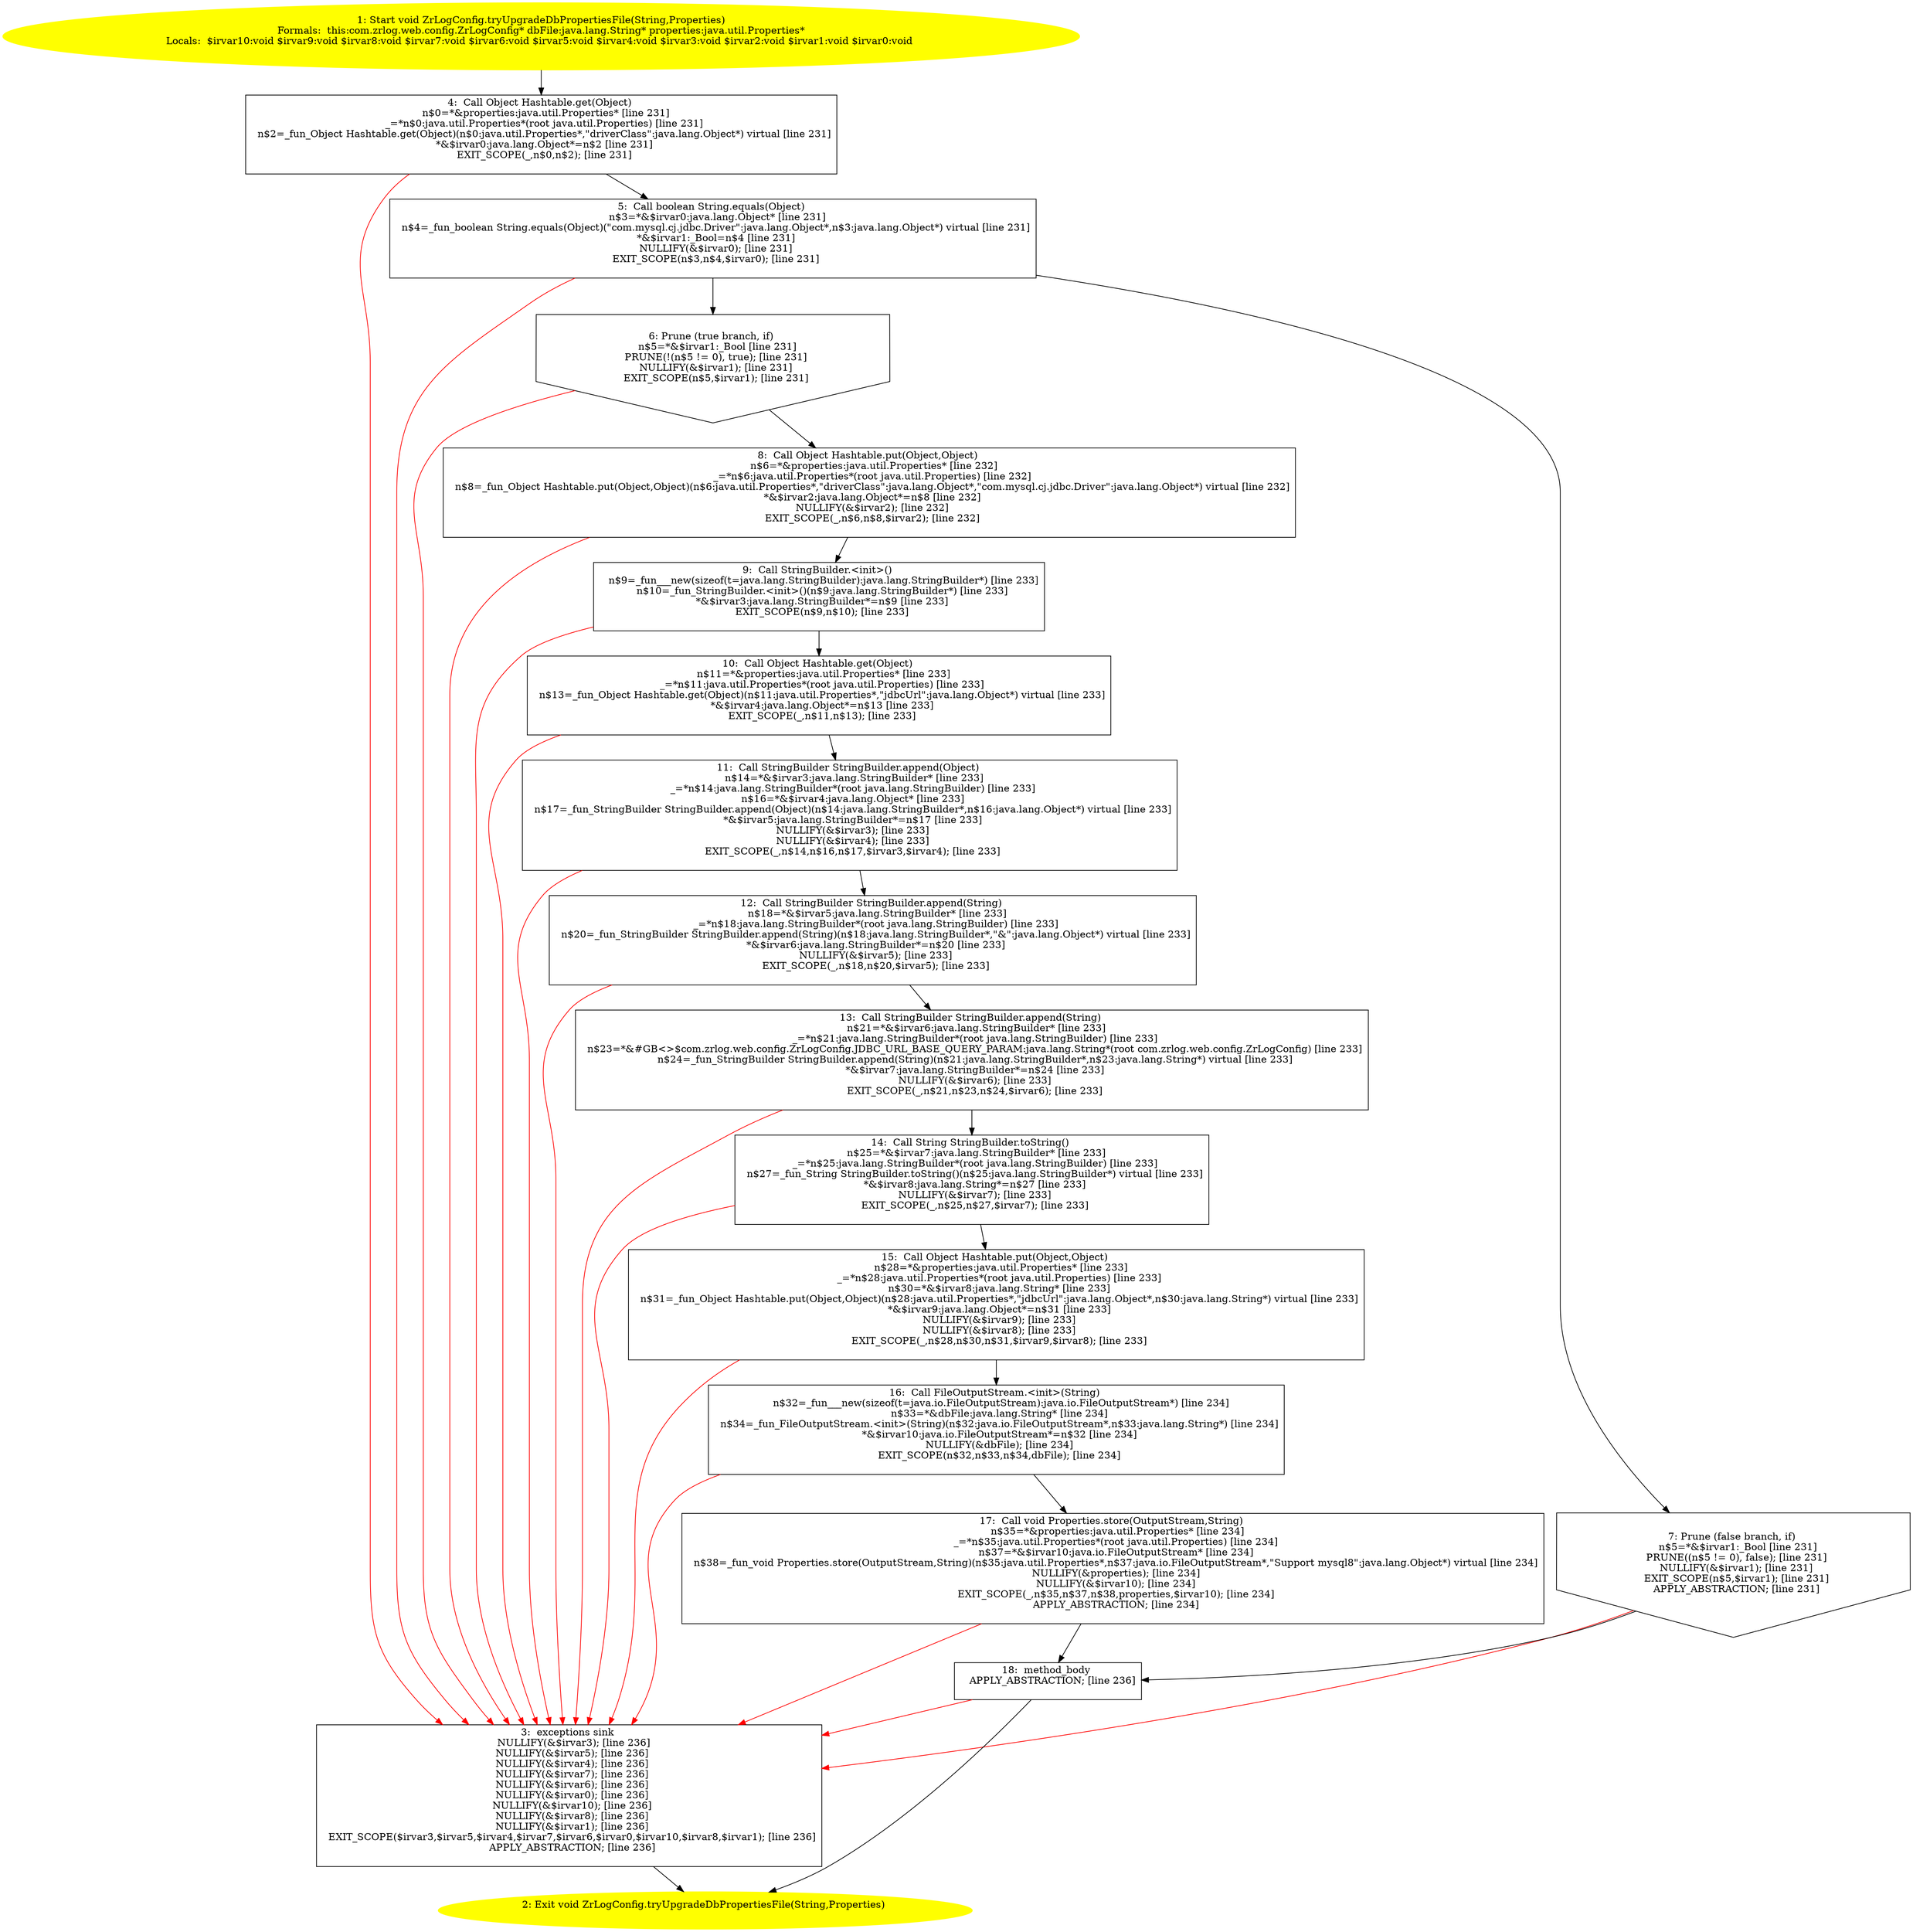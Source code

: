 /* @generated */
digraph cfg {
"com.zrlog.web.config.ZrLogConfig.tryUpgradeDbPropertiesFile(java.lang.String,java.util.Properties):v.a36755a6f4ad0da938073290ccc9128f_1" [label="1: Start void ZrLogConfig.tryUpgradeDbPropertiesFile(String,Properties)\nFormals:  this:com.zrlog.web.config.ZrLogConfig* dbFile:java.lang.String* properties:java.util.Properties*\nLocals:  $irvar10:void $irvar9:void $irvar8:void $irvar7:void $irvar6:void $irvar5:void $irvar4:void $irvar3:void $irvar2:void $irvar1:void $irvar0:void \n  " color=yellow style=filled]
	

	 "com.zrlog.web.config.ZrLogConfig.tryUpgradeDbPropertiesFile(java.lang.String,java.util.Properties):v.a36755a6f4ad0da938073290ccc9128f_1" -> "com.zrlog.web.config.ZrLogConfig.tryUpgradeDbPropertiesFile(java.lang.String,java.util.Properties):v.a36755a6f4ad0da938073290ccc9128f_4" ;
"com.zrlog.web.config.ZrLogConfig.tryUpgradeDbPropertiesFile(java.lang.String,java.util.Properties):v.a36755a6f4ad0da938073290ccc9128f_2" [label="2: Exit void ZrLogConfig.tryUpgradeDbPropertiesFile(String,Properties) \n  " color=yellow style=filled]
	

"com.zrlog.web.config.ZrLogConfig.tryUpgradeDbPropertiesFile(java.lang.String,java.util.Properties):v.a36755a6f4ad0da938073290ccc9128f_3" [label="3:  exceptions sink \n   NULLIFY(&$irvar3); [line 236]\n  NULLIFY(&$irvar5); [line 236]\n  NULLIFY(&$irvar4); [line 236]\n  NULLIFY(&$irvar7); [line 236]\n  NULLIFY(&$irvar6); [line 236]\n  NULLIFY(&$irvar0); [line 236]\n  NULLIFY(&$irvar10); [line 236]\n  NULLIFY(&$irvar8); [line 236]\n  NULLIFY(&$irvar1); [line 236]\n  EXIT_SCOPE($irvar3,$irvar5,$irvar4,$irvar7,$irvar6,$irvar0,$irvar10,$irvar8,$irvar1); [line 236]\n  APPLY_ABSTRACTION; [line 236]\n " shape="box"]
	

	 "com.zrlog.web.config.ZrLogConfig.tryUpgradeDbPropertiesFile(java.lang.String,java.util.Properties):v.a36755a6f4ad0da938073290ccc9128f_3" -> "com.zrlog.web.config.ZrLogConfig.tryUpgradeDbPropertiesFile(java.lang.String,java.util.Properties):v.a36755a6f4ad0da938073290ccc9128f_2" ;
"com.zrlog.web.config.ZrLogConfig.tryUpgradeDbPropertiesFile(java.lang.String,java.util.Properties):v.a36755a6f4ad0da938073290ccc9128f_4" [label="4:  Call Object Hashtable.get(Object) \n   n$0=*&properties:java.util.Properties* [line 231]\n  _=*n$0:java.util.Properties*(root java.util.Properties) [line 231]\n  n$2=_fun_Object Hashtable.get(Object)(n$0:java.util.Properties*,\"driverClass\":java.lang.Object*) virtual [line 231]\n  *&$irvar0:java.lang.Object*=n$2 [line 231]\n  EXIT_SCOPE(_,n$0,n$2); [line 231]\n " shape="box"]
	

	 "com.zrlog.web.config.ZrLogConfig.tryUpgradeDbPropertiesFile(java.lang.String,java.util.Properties):v.a36755a6f4ad0da938073290ccc9128f_4" -> "com.zrlog.web.config.ZrLogConfig.tryUpgradeDbPropertiesFile(java.lang.String,java.util.Properties):v.a36755a6f4ad0da938073290ccc9128f_5" ;
	 "com.zrlog.web.config.ZrLogConfig.tryUpgradeDbPropertiesFile(java.lang.String,java.util.Properties):v.a36755a6f4ad0da938073290ccc9128f_4" -> "com.zrlog.web.config.ZrLogConfig.tryUpgradeDbPropertiesFile(java.lang.String,java.util.Properties):v.a36755a6f4ad0da938073290ccc9128f_3" [color="red" ];
"com.zrlog.web.config.ZrLogConfig.tryUpgradeDbPropertiesFile(java.lang.String,java.util.Properties):v.a36755a6f4ad0da938073290ccc9128f_5" [label="5:  Call boolean String.equals(Object) \n   n$3=*&$irvar0:java.lang.Object* [line 231]\n  n$4=_fun_boolean String.equals(Object)(\"com.mysql.cj.jdbc.Driver\":java.lang.Object*,n$3:java.lang.Object*) virtual [line 231]\n  *&$irvar1:_Bool=n$4 [line 231]\n  NULLIFY(&$irvar0); [line 231]\n  EXIT_SCOPE(n$3,n$4,$irvar0); [line 231]\n " shape="box"]
	

	 "com.zrlog.web.config.ZrLogConfig.tryUpgradeDbPropertiesFile(java.lang.String,java.util.Properties):v.a36755a6f4ad0da938073290ccc9128f_5" -> "com.zrlog.web.config.ZrLogConfig.tryUpgradeDbPropertiesFile(java.lang.String,java.util.Properties):v.a36755a6f4ad0da938073290ccc9128f_6" ;
	 "com.zrlog.web.config.ZrLogConfig.tryUpgradeDbPropertiesFile(java.lang.String,java.util.Properties):v.a36755a6f4ad0da938073290ccc9128f_5" -> "com.zrlog.web.config.ZrLogConfig.tryUpgradeDbPropertiesFile(java.lang.String,java.util.Properties):v.a36755a6f4ad0da938073290ccc9128f_7" ;
	 "com.zrlog.web.config.ZrLogConfig.tryUpgradeDbPropertiesFile(java.lang.String,java.util.Properties):v.a36755a6f4ad0da938073290ccc9128f_5" -> "com.zrlog.web.config.ZrLogConfig.tryUpgradeDbPropertiesFile(java.lang.String,java.util.Properties):v.a36755a6f4ad0da938073290ccc9128f_3" [color="red" ];
"com.zrlog.web.config.ZrLogConfig.tryUpgradeDbPropertiesFile(java.lang.String,java.util.Properties):v.a36755a6f4ad0da938073290ccc9128f_6" [label="6: Prune (true branch, if) \n   n$5=*&$irvar1:_Bool [line 231]\n  PRUNE(!(n$5 != 0), true); [line 231]\n  NULLIFY(&$irvar1); [line 231]\n  EXIT_SCOPE(n$5,$irvar1); [line 231]\n " shape="invhouse"]
	

	 "com.zrlog.web.config.ZrLogConfig.tryUpgradeDbPropertiesFile(java.lang.String,java.util.Properties):v.a36755a6f4ad0da938073290ccc9128f_6" -> "com.zrlog.web.config.ZrLogConfig.tryUpgradeDbPropertiesFile(java.lang.String,java.util.Properties):v.a36755a6f4ad0da938073290ccc9128f_8" ;
	 "com.zrlog.web.config.ZrLogConfig.tryUpgradeDbPropertiesFile(java.lang.String,java.util.Properties):v.a36755a6f4ad0da938073290ccc9128f_6" -> "com.zrlog.web.config.ZrLogConfig.tryUpgradeDbPropertiesFile(java.lang.String,java.util.Properties):v.a36755a6f4ad0da938073290ccc9128f_3" [color="red" ];
"com.zrlog.web.config.ZrLogConfig.tryUpgradeDbPropertiesFile(java.lang.String,java.util.Properties):v.a36755a6f4ad0da938073290ccc9128f_7" [label="7: Prune (false branch, if) \n   n$5=*&$irvar1:_Bool [line 231]\n  PRUNE((n$5 != 0), false); [line 231]\n  NULLIFY(&$irvar1); [line 231]\n  EXIT_SCOPE(n$5,$irvar1); [line 231]\n  APPLY_ABSTRACTION; [line 231]\n " shape="invhouse"]
	

	 "com.zrlog.web.config.ZrLogConfig.tryUpgradeDbPropertiesFile(java.lang.String,java.util.Properties):v.a36755a6f4ad0da938073290ccc9128f_7" -> "com.zrlog.web.config.ZrLogConfig.tryUpgradeDbPropertiesFile(java.lang.String,java.util.Properties):v.a36755a6f4ad0da938073290ccc9128f_18" ;
	 "com.zrlog.web.config.ZrLogConfig.tryUpgradeDbPropertiesFile(java.lang.String,java.util.Properties):v.a36755a6f4ad0da938073290ccc9128f_7" -> "com.zrlog.web.config.ZrLogConfig.tryUpgradeDbPropertiesFile(java.lang.String,java.util.Properties):v.a36755a6f4ad0da938073290ccc9128f_3" [color="red" ];
"com.zrlog.web.config.ZrLogConfig.tryUpgradeDbPropertiesFile(java.lang.String,java.util.Properties):v.a36755a6f4ad0da938073290ccc9128f_8" [label="8:  Call Object Hashtable.put(Object,Object) \n   n$6=*&properties:java.util.Properties* [line 232]\n  _=*n$6:java.util.Properties*(root java.util.Properties) [line 232]\n  n$8=_fun_Object Hashtable.put(Object,Object)(n$6:java.util.Properties*,\"driverClass\":java.lang.Object*,\"com.mysql.cj.jdbc.Driver\":java.lang.Object*) virtual [line 232]\n  *&$irvar2:java.lang.Object*=n$8 [line 232]\n  NULLIFY(&$irvar2); [line 232]\n  EXIT_SCOPE(_,n$6,n$8,$irvar2); [line 232]\n " shape="box"]
	

	 "com.zrlog.web.config.ZrLogConfig.tryUpgradeDbPropertiesFile(java.lang.String,java.util.Properties):v.a36755a6f4ad0da938073290ccc9128f_8" -> "com.zrlog.web.config.ZrLogConfig.tryUpgradeDbPropertiesFile(java.lang.String,java.util.Properties):v.a36755a6f4ad0da938073290ccc9128f_9" ;
	 "com.zrlog.web.config.ZrLogConfig.tryUpgradeDbPropertiesFile(java.lang.String,java.util.Properties):v.a36755a6f4ad0da938073290ccc9128f_8" -> "com.zrlog.web.config.ZrLogConfig.tryUpgradeDbPropertiesFile(java.lang.String,java.util.Properties):v.a36755a6f4ad0da938073290ccc9128f_3" [color="red" ];
"com.zrlog.web.config.ZrLogConfig.tryUpgradeDbPropertiesFile(java.lang.String,java.util.Properties):v.a36755a6f4ad0da938073290ccc9128f_9" [label="9:  Call StringBuilder.<init>() \n   n$9=_fun___new(sizeof(t=java.lang.StringBuilder):java.lang.StringBuilder*) [line 233]\n  n$10=_fun_StringBuilder.<init>()(n$9:java.lang.StringBuilder*) [line 233]\n  *&$irvar3:java.lang.StringBuilder*=n$9 [line 233]\n  EXIT_SCOPE(n$9,n$10); [line 233]\n " shape="box"]
	

	 "com.zrlog.web.config.ZrLogConfig.tryUpgradeDbPropertiesFile(java.lang.String,java.util.Properties):v.a36755a6f4ad0da938073290ccc9128f_9" -> "com.zrlog.web.config.ZrLogConfig.tryUpgradeDbPropertiesFile(java.lang.String,java.util.Properties):v.a36755a6f4ad0da938073290ccc9128f_10" ;
	 "com.zrlog.web.config.ZrLogConfig.tryUpgradeDbPropertiesFile(java.lang.String,java.util.Properties):v.a36755a6f4ad0da938073290ccc9128f_9" -> "com.zrlog.web.config.ZrLogConfig.tryUpgradeDbPropertiesFile(java.lang.String,java.util.Properties):v.a36755a6f4ad0da938073290ccc9128f_3" [color="red" ];
"com.zrlog.web.config.ZrLogConfig.tryUpgradeDbPropertiesFile(java.lang.String,java.util.Properties):v.a36755a6f4ad0da938073290ccc9128f_10" [label="10:  Call Object Hashtable.get(Object) \n   n$11=*&properties:java.util.Properties* [line 233]\n  _=*n$11:java.util.Properties*(root java.util.Properties) [line 233]\n  n$13=_fun_Object Hashtable.get(Object)(n$11:java.util.Properties*,\"jdbcUrl\":java.lang.Object*) virtual [line 233]\n  *&$irvar4:java.lang.Object*=n$13 [line 233]\n  EXIT_SCOPE(_,n$11,n$13); [line 233]\n " shape="box"]
	

	 "com.zrlog.web.config.ZrLogConfig.tryUpgradeDbPropertiesFile(java.lang.String,java.util.Properties):v.a36755a6f4ad0da938073290ccc9128f_10" -> "com.zrlog.web.config.ZrLogConfig.tryUpgradeDbPropertiesFile(java.lang.String,java.util.Properties):v.a36755a6f4ad0da938073290ccc9128f_11" ;
	 "com.zrlog.web.config.ZrLogConfig.tryUpgradeDbPropertiesFile(java.lang.String,java.util.Properties):v.a36755a6f4ad0da938073290ccc9128f_10" -> "com.zrlog.web.config.ZrLogConfig.tryUpgradeDbPropertiesFile(java.lang.String,java.util.Properties):v.a36755a6f4ad0da938073290ccc9128f_3" [color="red" ];
"com.zrlog.web.config.ZrLogConfig.tryUpgradeDbPropertiesFile(java.lang.String,java.util.Properties):v.a36755a6f4ad0da938073290ccc9128f_11" [label="11:  Call StringBuilder StringBuilder.append(Object) \n   n$14=*&$irvar3:java.lang.StringBuilder* [line 233]\n  _=*n$14:java.lang.StringBuilder*(root java.lang.StringBuilder) [line 233]\n  n$16=*&$irvar4:java.lang.Object* [line 233]\n  n$17=_fun_StringBuilder StringBuilder.append(Object)(n$14:java.lang.StringBuilder*,n$16:java.lang.Object*) virtual [line 233]\n  *&$irvar5:java.lang.StringBuilder*=n$17 [line 233]\n  NULLIFY(&$irvar3); [line 233]\n  NULLIFY(&$irvar4); [line 233]\n  EXIT_SCOPE(_,n$14,n$16,n$17,$irvar3,$irvar4); [line 233]\n " shape="box"]
	

	 "com.zrlog.web.config.ZrLogConfig.tryUpgradeDbPropertiesFile(java.lang.String,java.util.Properties):v.a36755a6f4ad0da938073290ccc9128f_11" -> "com.zrlog.web.config.ZrLogConfig.tryUpgradeDbPropertiesFile(java.lang.String,java.util.Properties):v.a36755a6f4ad0da938073290ccc9128f_12" ;
	 "com.zrlog.web.config.ZrLogConfig.tryUpgradeDbPropertiesFile(java.lang.String,java.util.Properties):v.a36755a6f4ad0da938073290ccc9128f_11" -> "com.zrlog.web.config.ZrLogConfig.tryUpgradeDbPropertiesFile(java.lang.String,java.util.Properties):v.a36755a6f4ad0da938073290ccc9128f_3" [color="red" ];
"com.zrlog.web.config.ZrLogConfig.tryUpgradeDbPropertiesFile(java.lang.String,java.util.Properties):v.a36755a6f4ad0da938073290ccc9128f_12" [label="12:  Call StringBuilder StringBuilder.append(String) \n   n$18=*&$irvar5:java.lang.StringBuilder* [line 233]\n  _=*n$18:java.lang.StringBuilder*(root java.lang.StringBuilder) [line 233]\n  n$20=_fun_StringBuilder StringBuilder.append(String)(n$18:java.lang.StringBuilder*,\"&\":java.lang.Object*) virtual [line 233]\n  *&$irvar6:java.lang.StringBuilder*=n$20 [line 233]\n  NULLIFY(&$irvar5); [line 233]\n  EXIT_SCOPE(_,n$18,n$20,$irvar5); [line 233]\n " shape="box"]
	

	 "com.zrlog.web.config.ZrLogConfig.tryUpgradeDbPropertiesFile(java.lang.String,java.util.Properties):v.a36755a6f4ad0da938073290ccc9128f_12" -> "com.zrlog.web.config.ZrLogConfig.tryUpgradeDbPropertiesFile(java.lang.String,java.util.Properties):v.a36755a6f4ad0da938073290ccc9128f_13" ;
	 "com.zrlog.web.config.ZrLogConfig.tryUpgradeDbPropertiesFile(java.lang.String,java.util.Properties):v.a36755a6f4ad0da938073290ccc9128f_12" -> "com.zrlog.web.config.ZrLogConfig.tryUpgradeDbPropertiesFile(java.lang.String,java.util.Properties):v.a36755a6f4ad0da938073290ccc9128f_3" [color="red" ];
"com.zrlog.web.config.ZrLogConfig.tryUpgradeDbPropertiesFile(java.lang.String,java.util.Properties):v.a36755a6f4ad0da938073290ccc9128f_13" [label="13:  Call StringBuilder StringBuilder.append(String) \n   n$21=*&$irvar6:java.lang.StringBuilder* [line 233]\n  _=*n$21:java.lang.StringBuilder*(root java.lang.StringBuilder) [line 233]\n  n$23=*&#GB<>$com.zrlog.web.config.ZrLogConfig.JDBC_URL_BASE_QUERY_PARAM:java.lang.String*(root com.zrlog.web.config.ZrLogConfig) [line 233]\n  n$24=_fun_StringBuilder StringBuilder.append(String)(n$21:java.lang.StringBuilder*,n$23:java.lang.String*) virtual [line 233]\n  *&$irvar7:java.lang.StringBuilder*=n$24 [line 233]\n  NULLIFY(&$irvar6); [line 233]\n  EXIT_SCOPE(_,n$21,n$23,n$24,$irvar6); [line 233]\n " shape="box"]
	

	 "com.zrlog.web.config.ZrLogConfig.tryUpgradeDbPropertiesFile(java.lang.String,java.util.Properties):v.a36755a6f4ad0da938073290ccc9128f_13" -> "com.zrlog.web.config.ZrLogConfig.tryUpgradeDbPropertiesFile(java.lang.String,java.util.Properties):v.a36755a6f4ad0da938073290ccc9128f_14" ;
	 "com.zrlog.web.config.ZrLogConfig.tryUpgradeDbPropertiesFile(java.lang.String,java.util.Properties):v.a36755a6f4ad0da938073290ccc9128f_13" -> "com.zrlog.web.config.ZrLogConfig.tryUpgradeDbPropertiesFile(java.lang.String,java.util.Properties):v.a36755a6f4ad0da938073290ccc9128f_3" [color="red" ];
"com.zrlog.web.config.ZrLogConfig.tryUpgradeDbPropertiesFile(java.lang.String,java.util.Properties):v.a36755a6f4ad0da938073290ccc9128f_14" [label="14:  Call String StringBuilder.toString() \n   n$25=*&$irvar7:java.lang.StringBuilder* [line 233]\n  _=*n$25:java.lang.StringBuilder*(root java.lang.StringBuilder) [line 233]\n  n$27=_fun_String StringBuilder.toString()(n$25:java.lang.StringBuilder*) virtual [line 233]\n  *&$irvar8:java.lang.String*=n$27 [line 233]\n  NULLIFY(&$irvar7); [line 233]\n  EXIT_SCOPE(_,n$25,n$27,$irvar7); [line 233]\n " shape="box"]
	

	 "com.zrlog.web.config.ZrLogConfig.tryUpgradeDbPropertiesFile(java.lang.String,java.util.Properties):v.a36755a6f4ad0da938073290ccc9128f_14" -> "com.zrlog.web.config.ZrLogConfig.tryUpgradeDbPropertiesFile(java.lang.String,java.util.Properties):v.a36755a6f4ad0da938073290ccc9128f_15" ;
	 "com.zrlog.web.config.ZrLogConfig.tryUpgradeDbPropertiesFile(java.lang.String,java.util.Properties):v.a36755a6f4ad0da938073290ccc9128f_14" -> "com.zrlog.web.config.ZrLogConfig.tryUpgradeDbPropertiesFile(java.lang.String,java.util.Properties):v.a36755a6f4ad0da938073290ccc9128f_3" [color="red" ];
"com.zrlog.web.config.ZrLogConfig.tryUpgradeDbPropertiesFile(java.lang.String,java.util.Properties):v.a36755a6f4ad0da938073290ccc9128f_15" [label="15:  Call Object Hashtable.put(Object,Object) \n   n$28=*&properties:java.util.Properties* [line 233]\n  _=*n$28:java.util.Properties*(root java.util.Properties) [line 233]\n  n$30=*&$irvar8:java.lang.String* [line 233]\n  n$31=_fun_Object Hashtable.put(Object,Object)(n$28:java.util.Properties*,\"jdbcUrl\":java.lang.Object*,n$30:java.lang.String*) virtual [line 233]\n  *&$irvar9:java.lang.Object*=n$31 [line 233]\n  NULLIFY(&$irvar9); [line 233]\n  NULLIFY(&$irvar8); [line 233]\n  EXIT_SCOPE(_,n$28,n$30,n$31,$irvar9,$irvar8); [line 233]\n " shape="box"]
	

	 "com.zrlog.web.config.ZrLogConfig.tryUpgradeDbPropertiesFile(java.lang.String,java.util.Properties):v.a36755a6f4ad0da938073290ccc9128f_15" -> "com.zrlog.web.config.ZrLogConfig.tryUpgradeDbPropertiesFile(java.lang.String,java.util.Properties):v.a36755a6f4ad0da938073290ccc9128f_16" ;
	 "com.zrlog.web.config.ZrLogConfig.tryUpgradeDbPropertiesFile(java.lang.String,java.util.Properties):v.a36755a6f4ad0da938073290ccc9128f_15" -> "com.zrlog.web.config.ZrLogConfig.tryUpgradeDbPropertiesFile(java.lang.String,java.util.Properties):v.a36755a6f4ad0da938073290ccc9128f_3" [color="red" ];
"com.zrlog.web.config.ZrLogConfig.tryUpgradeDbPropertiesFile(java.lang.String,java.util.Properties):v.a36755a6f4ad0da938073290ccc9128f_16" [label="16:  Call FileOutputStream.<init>(String) \n   n$32=_fun___new(sizeof(t=java.io.FileOutputStream):java.io.FileOutputStream*) [line 234]\n  n$33=*&dbFile:java.lang.String* [line 234]\n  n$34=_fun_FileOutputStream.<init>(String)(n$32:java.io.FileOutputStream*,n$33:java.lang.String*) [line 234]\n  *&$irvar10:java.io.FileOutputStream*=n$32 [line 234]\n  NULLIFY(&dbFile); [line 234]\n  EXIT_SCOPE(n$32,n$33,n$34,dbFile); [line 234]\n " shape="box"]
	

	 "com.zrlog.web.config.ZrLogConfig.tryUpgradeDbPropertiesFile(java.lang.String,java.util.Properties):v.a36755a6f4ad0da938073290ccc9128f_16" -> "com.zrlog.web.config.ZrLogConfig.tryUpgradeDbPropertiesFile(java.lang.String,java.util.Properties):v.a36755a6f4ad0da938073290ccc9128f_17" ;
	 "com.zrlog.web.config.ZrLogConfig.tryUpgradeDbPropertiesFile(java.lang.String,java.util.Properties):v.a36755a6f4ad0da938073290ccc9128f_16" -> "com.zrlog.web.config.ZrLogConfig.tryUpgradeDbPropertiesFile(java.lang.String,java.util.Properties):v.a36755a6f4ad0da938073290ccc9128f_3" [color="red" ];
"com.zrlog.web.config.ZrLogConfig.tryUpgradeDbPropertiesFile(java.lang.String,java.util.Properties):v.a36755a6f4ad0da938073290ccc9128f_17" [label="17:  Call void Properties.store(OutputStream,String) \n   n$35=*&properties:java.util.Properties* [line 234]\n  _=*n$35:java.util.Properties*(root java.util.Properties) [line 234]\n  n$37=*&$irvar10:java.io.FileOutputStream* [line 234]\n  n$38=_fun_void Properties.store(OutputStream,String)(n$35:java.util.Properties*,n$37:java.io.FileOutputStream*,\"Support mysql8\":java.lang.Object*) virtual [line 234]\n  NULLIFY(&properties); [line 234]\n  NULLIFY(&$irvar10); [line 234]\n  EXIT_SCOPE(_,n$35,n$37,n$38,properties,$irvar10); [line 234]\n  APPLY_ABSTRACTION; [line 234]\n " shape="box"]
	

	 "com.zrlog.web.config.ZrLogConfig.tryUpgradeDbPropertiesFile(java.lang.String,java.util.Properties):v.a36755a6f4ad0da938073290ccc9128f_17" -> "com.zrlog.web.config.ZrLogConfig.tryUpgradeDbPropertiesFile(java.lang.String,java.util.Properties):v.a36755a6f4ad0da938073290ccc9128f_18" ;
	 "com.zrlog.web.config.ZrLogConfig.tryUpgradeDbPropertiesFile(java.lang.String,java.util.Properties):v.a36755a6f4ad0da938073290ccc9128f_17" -> "com.zrlog.web.config.ZrLogConfig.tryUpgradeDbPropertiesFile(java.lang.String,java.util.Properties):v.a36755a6f4ad0da938073290ccc9128f_3" [color="red" ];
"com.zrlog.web.config.ZrLogConfig.tryUpgradeDbPropertiesFile(java.lang.String,java.util.Properties):v.a36755a6f4ad0da938073290ccc9128f_18" [label="18:  method_body \n   APPLY_ABSTRACTION; [line 236]\n " shape="box"]
	

	 "com.zrlog.web.config.ZrLogConfig.tryUpgradeDbPropertiesFile(java.lang.String,java.util.Properties):v.a36755a6f4ad0da938073290ccc9128f_18" -> "com.zrlog.web.config.ZrLogConfig.tryUpgradeDbPropertiesFile(java.lang.String,java.util.Properties):v.a36755a6f4ad0da938073290ccc9128f_2" ;
	 "com.zrlog.web.config.ZrLogConfig.tryUpgradeDbPropertiesFile(java.lang.String,java.util.Properties):v.a36755a6f4ad0da938073290ccc9128f_18" -> "com.zrlog.web.config.ZrLogConfig.tryUpgradeDbPropertiesFile(java.lang.String,java.util.Properties):v.a36755a6f4ad0da938073290ccc9128f_3" [color="red" ];
}
